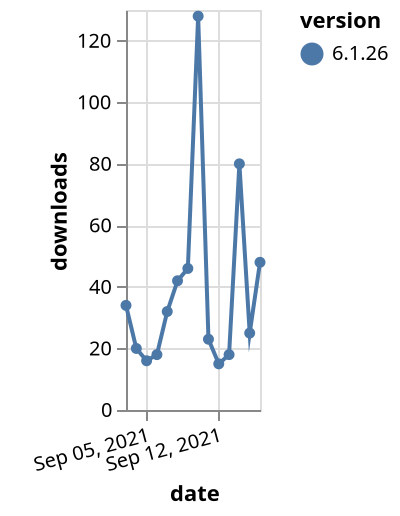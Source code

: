{"$schema": "https://vega.github.io/schema/vega-lite/v5.json", "description": "A simple bar chart with embedded data.", "data": {"values": [{"date": "2021-09-03", "total": 83343, "delta": 34, "version": "6.1.26"}, {"date": "2021-09-04", "total": 83363, "delta": 20, "version": "6.1.26"}, {"date": "2021-09-05", "total": 83379, "delta": 16, "version": "6.1.26"}, {"date": "2021-09-06", "total": 83397, "delta": 18, "version": "6.1.26"}, {"date": "2021-09-07", "total": 83429, "delta": 32, "version": "6.1.26"}, {"date": "2021-09-08", "total": 83471, "delta": 42, "version": "6.1.26"}, {"date": "2021-09-09", "total": 83517, "delta": 46, "version": "6.1.26"}, {"date": "2021-09-10", "total": 83645, "delta": 128, "version": "6.1.26"}, {"date": "2021-09-11", "total": 83668, "delta": 23, "version": "6.1.26"}, {"date": "2021-09-12", "total": 83683, "delta": 15, "version": "6.1.26"}, {"date": "2021-09-13", "total": 83701, "delta": 18, "version": "6.1.26"}, {"date": "2021-09-14", "total": 83781, "delta": 80, "version": "6.1.26"}, {"date": "2021-09-15", "total": 83806, "delta": 25, "version": "6.1.26"}, {"date": "2021-09-16", "total": 83854, "delta": 48, "version": "6.1.26"}]}, "width": "container", "mark": {"type": "line", "point": {"filled": true}}, "encoding": {"x": {"field": "date", "type": "temporal", "timeUnit": "yearmonthdate", "title": "date", "axis": {"labelAngle": -15}}, "y": {"field": "delta", "type": "quantitative", "title": "downloads"}, "color": {"field": "version", "type": "nominal"}, "tooltip": {"field": "delta"}}}